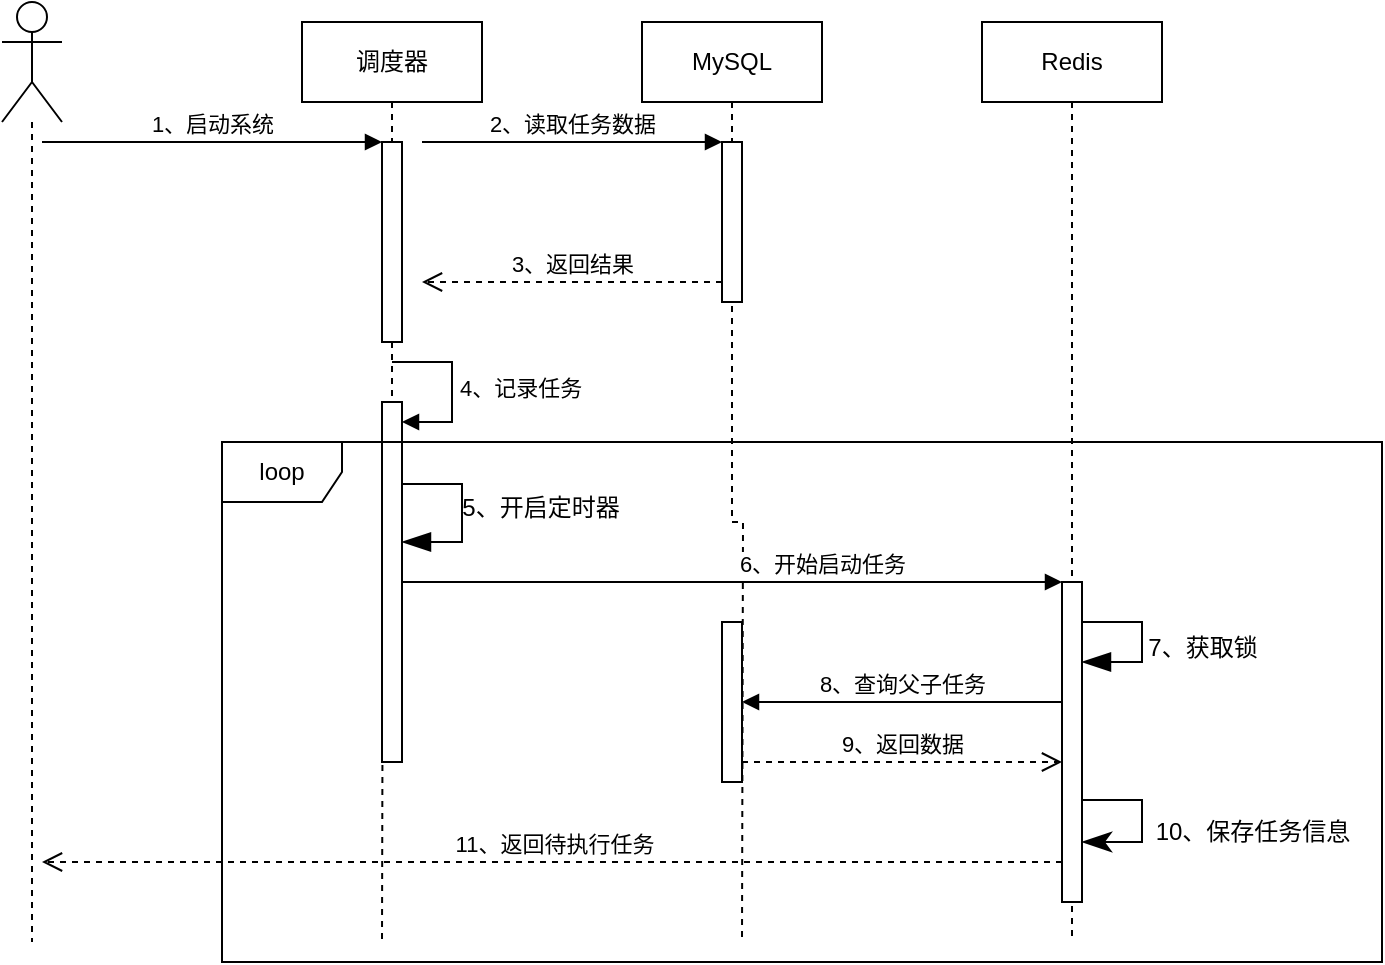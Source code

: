 <mxfile version="21.6.1" type="github">
  <diagram name="第 1 页" id="FbTjKED93hG7GuQT6457">
    <mxGraphModel dx="1590" dy="762" grid="1" gridSize="10" guides="1" tooltips="1" connect="1" arrows="1" fold="1" page="1" pageScale="1" pageWidth="827" pageHeight="1169" math="0" shadow="0">
      <root>
        <mxCell id="0" />
        <mxCell id="1" parent="0" />
        <mxCell id="Cw4ZLnLLsE0A95PP1URh-4" style="edgeStyle=orthogonalEdgeStyle;rounded=0;orthogonalLoop=1;jettySize=auto;html=1;dashed=1;endArrow=none;endFill=0;" edge="1" parent="1" source="Cw4ZLnLLsE0A95PP1URh-1">
          <mxGeometry relative="1" as="geometry">
            <mxPoint x="85" y="570" as="targetPoint" />
          </mxGeometry>
        </mxCell>
        <mxCell id="Cw4ZLnLLsE0A95PP1URh-1" value="" style="shape=umlActor;verticalLabelPosition=bottom;verticalAlign=top;html=1;outlineConnect=0;" vertex="1" parent="1">
          <mxGeometry x="70" y="100" width="30" height="60" as="geometry" />
        </mxCell>
        <mxCell id="Cw4ZLnLLsE0A95PP1URh-9" style="edgeStyle=orthogonalEdgeStyle;rounded=0;orthogonalLoop=1;jettySize=auto;html=1;dashed=1;endArrow=none;endFill=0;" edge="1" parent="1" source="Cw4ZLnLLsE0A95PP1URh-5">
          <mxGeometry relative="1" as="geometry">
            <mxPoint x="260" y="570" as="targetPoint" />
          </mxGeometry>
        </mxCell>
        <mxCell id="Cw4ZLnLLsE0A95PP1URh-5" value="调度器" style="rounded=0;whiteSpace=wrap;html=1;" vertex="1" parent="1">
          <mxGeometry x="220" y="110" width="90" height="40" as="geometry" />
        </mxCell>
        <mxCell id="Cw4ZLnLLsE0A95PP1URh-10" style="edgeStyle=orthogonalEdgeStyle;rounded=0;orthogonalLoop=1;jettySize=auto;html=1;dashed=1;endArrow=none;endFill=0;" edge="1" parent="1" source="Cw4ZLnLLsE0A95PP1URh-6">
          <mxGeometry relative="1" as="geometry">
            <mxPoint x="440" y="570" as="targetPoint" />
          </mxGeometry>
        </mxCell>
        <mxCell id="Cw4ZLnLLsE0A95PP1URh-6" value="MySQL" style="rounded=0;whiteSpace=wrap;html=1;" vertex="1" parent="1">
          <mxGeometry x="390" y="110" width="90" height="40" as="geometry" />
        </mxCell>
        <mxCell id="Cw4ZLnLLsE0A95PP1URh-11" style="edgeStyle=orthogonalEdgeStyle;rounded=0;orthogonalLoop=1;jettySize=auto;html=1;endArrow=none;endFill=0;dashed=1;" edge="1" parent="1" source="Cw4ZLnLLsE0A95PP1URh-7">
          <mxGeometry relative="1" as="geometry">
            <mxPoint x="605" y="570" as="targetPoint" />
          </mxGeometry>
        </mxCell>
        <mxCell id="Cw4ZLnLLsE0A95PP1URh-7" value="Redis" style="rounded=0;whiteSpace=wrap;html=1;" vertex="1" parent="1">
          <mxGeometry x="560" y="110" width="90" height="40" as="geometry" />
        </mxCell>
        <mxCell id="Cw4ZLnLLsE0A95PP1URh-26" value="" style="html=1;points=[];perimeter=orthogonalPerimeter;outlineConnect=0;targetShapes=umlLifeline;portConstraint=eastwest;newEdgeStyle={&quot;edgeStyle&quot;:&quot;elbowEdgeStyle&quot;,&quot;elbow&quot;:&quot;vertical&quot;,&quot;curved&quot;:0,&quot;rounded&quot;:0};" vertex="1" parent="1">
          <mxGeometry x="260" y="170" width="10" height="100" as="geometry" />
        </mxCell>
        <mxCell id="Cw4ZLnLLsE0A95PP1URh-27" value="1、启动系统" style="html=1;verticalAlign=bottom;startArrow=none;endArrow=block;startSize=8;edgeStyle=elbowEdgeStyle;elbow=vertical;curved=0;rounded=0;startFill=0;" edge="1" target="Cw4ZLnLLsE0A95PP1URh-26" parent="1">
          <mxGeometry relative="1" as="geometry">
            <mxPoint x="90" y="170" as="sourcePoint" />
          </mxGeometry>
        </mxCell>
        <mxCell id="Cw4ZLnLLsE0A95PP1URh-28" value="" style="html=1;points=[];perimeter=orthogonalPerimeter;outlineConnect=0;targetShapes=umlLifeline;portConstraint=eastwest;newEdgeStyle={&quot;edgeStyle&quot;:&quot;elbowEdgeStyle&quot;,&quot;elbow&quot;:&quot;vertical&quot;,&quot;curved&quot;:0,&quot;rounded&quot;:0};" vertex="1" parent="1">
          <mxGeometry x="430" y="170" width="10" height="80" as="geometry" />
        </mxCell>
        <mxCell id="Cw4ZLnLLsE0A95PP1URh-29" value="2、读取任务数据" style="html=1;verticalAlign=bottom;endArrow=block;edgeStyle=elbowEdgeStyle;elbow=vertical;curved=0;rounded=0;" edge="1" target="Cw4ZLnLLsE0A95PP1URh-28" parent="1">
          <mxGeometry x="0.001" relative="1" as="geometry">
            <mxPoint x="280" y="170" as="sourcePoint" />
            <mxPoint as="offset" />
          </mxGeometry>
        </mxCell>
        <mxCell id="Cw4ZLnLLsE0A95PP1URh-30" value="3、返回结果" style="html=1;verticalAlign=bottom;endArrow=open;dashed=1;endSize=8;edgeStyle=elbowEdgeStyle;elbow=vertical;curved=0;rounded=0;" edge="1" source="Cw4ZLnLLsE0A95PP1URh-28" parent="1">
          <mxGeometry relative="1" as="geometry">
            <mxPoint x="280" y="240" as="targetPoint" />
          </mxGeometry>
        </mxCell>
        <mxCell id="Cw4ZLnLLsE0A95PP1URh-33" value="" style="html=1;points=[];perimeter=orthogonalPerimeter;outlineConnect=0;targetShapes=umlLifeline;portConstraint=eastwest;newEdgeStyle={&quot;edgeStyle&quot;:&quot;elbowEdgeStyle&quot;,&quot;elbow&quot;:&quot;vertical&quot;,&quot;curved&quot;:0,&quot;rounded&quot;:0};" vertex="1" parent="1">
          <mxGeometry x="260" y="300" width="10" height="180" as="geometry" />
        </mxCell>
        <mxCell id="Cw4ZLnLLsE0A95PP1URh-34" value="4、记录任务" style="html=1;align=left;spacingLeft=2;endArrow=block;rounded=0;edgeStyle=orthogonalEdgeStyle;curved=0;rounded=0;" edge="1" target="Cw4ZLnLLsE0A95PP1URh-33" parent="1">
          <mxGeometry x="0.004" relative="1" as="geometry">
            <mxPoint x="265" y="280" as="sourcePoint" />
            <Array as="points">
              <mxPoint x="295" y="310" />
            </Array>
            <mxPoint as="offset" />
          </mxGeometry>
        </mxCell>
        <mxCell id="Cw4ZLnLLsE0A95PP1URh-43" value="" style="endArrow=blockThin;endFill=1;endSize=12;html=1;rounded=0;edgeStyle=orthogonalEdgeStyle;" edge="1" parent="1" target="Cw4ZLnLLsE0A95PP1URh-33">
          <mxGeometry width="160" relative="1" as="geometry">
            <mxPoint x="270" y="340" as="sourcePoint" />
            <mxPoint x="430" y="350" as="targetPoint" />
            <Array as="points">
              <mxPoint x="270" y="341" />
              <mxPoint x="300" y="341" />
              <mxPoint x="300" y="370" />
            </Array>
          </mxGeometry>
        </mxCell>
        <mxCell id="Cw4ZLnLLsE0A95PP1URh-44" value="5、开启定时器" style="text;html=1;align=center;verticalAlign=middle;resizable=0;points=[];autosize=1;strokeColor=none;fillColor=none;" vertex="1" parent="1">
          <mxGeometry x="289" y="338" width="100" height="30" as="geometry" />
        </mxCell>
        <mxCell id="Cw4ZLnLLsE0A95PP1URh-46" value="" style="html=1;points=[];perimeter=orthogonalPerimeter;outlineConnect=0;targetShapes=umlLifeline;portConstraint=eastwest;newEdgeStyle={&quot;edgeStyle&quot;:&quot;elbowEdgeStyle&quot;,&quot;elbow&quot;:&quot;vertical&quot;,&quot;curved&quot;:0,&quot;rounded&quot;:0};" vertex="1" parent="1">
          <mxGeometry x="600" y="390" width="10" height="160" as="geometry" />
        </mxCell>
        <mxCell id="Cw4ZLnLLsE0A95PP1URh-47" value="6、开始启动任务" style="html=1;verticalAlign=bottom;endArrow=block;edgeStyle=elbowEdgeStyle;elbow=vertical;curved=0;rounded=0;" edge="1" target="Cw4ZLnLLsE0A95PP1URh-46" parent="1">
          <mxGeometry x="0.593" relative="1" as="geometry">
            <mxPoint x="530" y="390" as="sourcePoint" />
            <Array as="points">
              <mxPoint x="270" y="390" />
            </Array>
            <mxPoint as="offset" />
          </mxGeometry>
        </mxCell>
        <mxCell id="Cw4ZLnLLsE0A95PP1URh-48" value="11、返回待执行任务" style="html=1;verticalAlign=bottom;endArrow=open;dashed=1;endSize=8;edgeStyle=elbowEdgeStyle;elbow=vertical;curved=0;rounded=0;" edge="1" parent="1">
          <mxGeometry x="-0.001" relative="1" as="geometry">
            <mxPoint x="90" y="530" as="targetPoint" />
            <mxPoint x="600" y="530" as="sourcePoint" />
            <Array as="points">
              <mxPoint x="510" y="530" />
            </Array>
            <mxPoint as="offset" />
          </mxGeometry>
        </mxCell>
        <mxCell id="Cw4ZLnLLsE0A95PP1URh-50" value="" style="endArrow=blockThin;endFill=1;endSize=12;html=1;rounded=0;edgeStyle=orthogonalEdgeStyle;" edge="1" parent="1" target="Cw4ZLnLLsE0A95PP1URh-46">
          <mxGeometry width="160" relative="1" as="geometry">
            <mxPoint x="610" y="410" as="sourcePoint" />
            <mxPoint x="660" y="450" as="targetPoint" />
            <Array as="points">
              <mxPoint x="640" y="410" />
              <mxPoint x="640" y="430" />
            </Array>
          </mxGeometry>
        </mxCell>
        <mxCell id="Cw4ZLnLLsE0A95PP1URh-51" value="7、获取锁" style="text;html=1;align=center;verticalAlign=middle;resizable=0;points=[];autosize=1;strokeColor=none;fillColor=none;" vertex="1" parent="1">
          <mxGeometry x="630" y="408" width="80" height="30" as="geometry" />
        </mxCell>
        <mxCell id="Cw4ZLnLLsE0A95PP1URh-56" value="" style="endArrow=classicThin;endFill=1;endSize=12;html=1;rounded=0;edgeStyle=orthogonalEdgeStyle;" edge="1" parent="1">
          <mxGeometry width="160" relative="1" as="geometry">
            <mxPoint x="610" y="499.027" as="sourcePoint" />
            <mxPoint x="610" y="520.0" as="targetPoint" />
            <Array as="points">
              <mxPoint x="640" y="499" />
              <mxPoint x="640" y="520" />
            </Array>
          </mxGeometry>
        </mxCell>
        <mxCell id="Cw4ZLnLLsE0A95PP1URh-59" value="10、保存任务信息" style="text;html=1;align=center;verticalAlign=middle;resizable=0;points=[];autosize=1;strokeColor=none;fillColor=none;" vertex="1" parent="1">
          <mxGeometry x="635" y="500" width="120" height="30" as="geometry" />
        </mxCell>
        <mxCell id="Cw4ZLnLLsE0A95PP1URh-60" value="" style="html=1;points=[];perimeter=orthogonalPerimeter;outlineConnect=0;targetShapes=umlLifeline;portConstraint=eastwest;newEdgeStyle={&quot;edgeStyle&quot;:&quot;elbowEdgeStyle&quot;,&quot;elbow&quot;:&quot;vertical&quot;,&quot;curved&quot;:0,&quot;rounded&quot;:0};" vertex="1" parent="1">
          <mxGeometry x="430" y="410" width="10" height="80" as="geometry" />
        </mxCell>
        <mxCell id="Cw4ZLnLLsE0A95PP1URh-61" value="8、查询父子任务" style="html=1;verticalAlign=bottom;endArrow=block;edgeStyle=elbowEdgeStyle;elbow=vertical;curved=0;rounded=0;" edge="1" target="Cw4ZLnLLsE0A95PP1URh-60" parent="1" source="Cw4ZLnLLsE0A95PP1URh-46">
          <mxGeometry relative="1" as="geometry">
            <mxPoint x="360" y="410" as="sourcePoint" />
            <mxPoint as="offset" />
          </mxGeometry>
        </mxCell>
        <mxCell id="Cw4ZLnLLsE0A95PP1URh-62" value="9、返回数据" style="html=1;verticalAlign=bottom;endArrow=open;dashed=1;endSize=8;edgeStyle=elbowEdgeStyle;elbow=vertical;curved=0;rounded=0;" edge="1" source="Cw4ZLnLLsE0A95PP1URh-60" parent="1" target="Cw4ZLnLLsE0A95PP1URh-46">
          <mxGeometry relative="1" as="geometry">
            <mxPoint x="590" y="490" as="targetPoint" />
            <Array as="points">
              <mxPoint x="570" y="480" />
            </Array>
          </mxGeometry>
        </mxCell>
        <mxCell id="Cw4ZLnLLsE0A95PP1URh-63" value="loop" style="shape=umlFrame;whiteSpace=wrap;html=1;pointerEvents=0;" vertex="1" parent="1">
          <mxGeometry x="180" y="320" width="580" height="260" as="geometry" />
        </mxCell>
      </root>
    </mxGraphModel>
  </diagram>
</mxfile>
